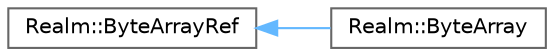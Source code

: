 digraph "Graphical Class Hierarchy"
{
 // LATEX_PDF_SIZE
  bgcolor="transparent";
  edge [fontname=Helvetica,fontsize=10,labelfontname=Helvetica,labelfontsize=10];
  node [fontname=Helvetica,fontsize=10,shape=box,height=0.2,width=0.4];
  rankdir="LR";
  Node0 [id="Node000000",label="Realm::ByteArrayRef",height=0.2,width=0.4,color="grey40", fillcolor="white", style="filled",URL="$classRealm_1_1ByteArrayRef.html",tooltip=" "];
  Node0 -> Node1 [id="edge55_Node000000_Node000001",dir="back",color="steelblue1",style="solid",tooltip=" "];
  Node1 [id="Node000001",label="Realm::ByteArray",height=0.2,width=0.4,color="grey40", fillcolor="white", style="filled",URL="$classRealm_1_1ByteArray.html",tooltip=" "];
}

